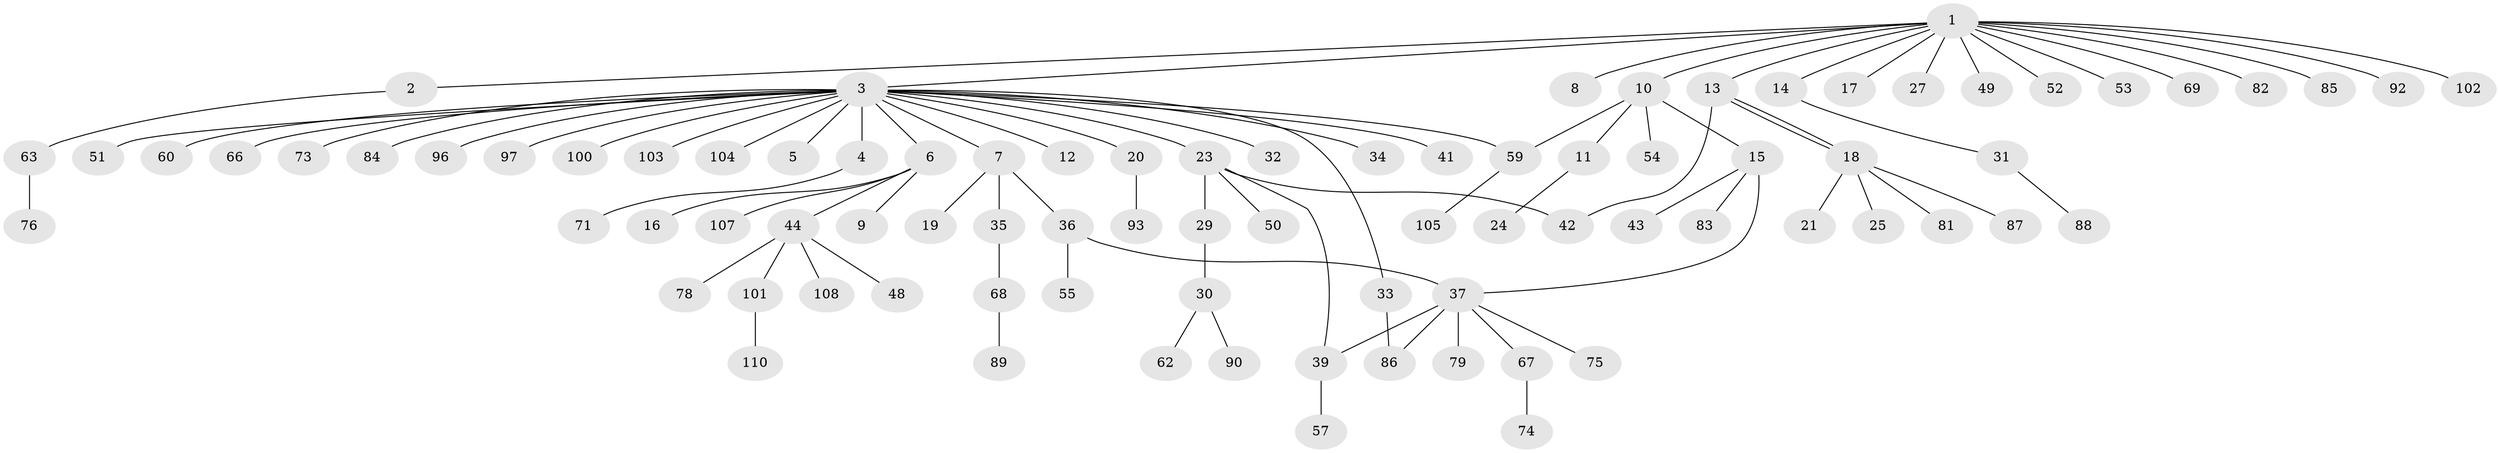 // Generated by graph-tools (version 1.1) at 2025/52/02/27/25 19:52:00]
// undirected, 86 vertices, 91 edges
graph export_dot {
graph [start="1"]
  node [color=gray90,style=filled];
  1 [super="+26"];
  2 [super="+70"];
  3 [super="+40"];
  4;
  5;
  6 [super="+47"];
  7 [super="+98"];
  8;
  9 [super="+99"];
  10;
  11 [super="+95"];
  12;
  13 [super="+28"];
  14 [super="+72"];
  15 [super="+58"];
  16;
  17;
  18 [super="+22"];
  19;
  20;
  21;
  23 [super="+56"];
  24 [super="+91"];
  25 [super="+46"];
  27;
  29;
  30 [super="+106"];
  31 [super="+64"];
  32;
  33;
  34;
  35 [super="+45"];
  36 [super="+38"];
  37 [super="+65"];
  39;
  41;
  42;
  43 [super="+77"];
  44 [super="+61"];
  48;
  49;
  50;
  51;
  52;
  53;
  54;
  55;
  57;
  59 [super="+80"];
  60;
  62;
  63;
  66;
  67;
  68 [super="+112"];
  69;
  71;
  73;
  74;
  75 [super="+94"];
  76;
  78;
  79;
  81;
  82;
  83;
  84;
  85;
  86;
  87;
  88;
  89;
  90;
  92;
  93;
  96;
  97;
  100 [super="+111"];
  101 [super="+109"];
  102;
  103;
  104;
  105;
  107;
  108;
  110;
  1 -- 2;
  1 -- 3;
  1 -- 8;
  1 -- 10;
  1 -- 13;
  1 -- 14;
  1 -- 17;
  1 -- 27;
  1 -- 49;
  1 -- 52;
  1 -- 53;
  1 -- 69;
  1 -- 82;
  1 -- 85;
  1 -- 92;
  1 -- 102;
  2 -- 63;
  3 -- 4;
  3 -- 5;
  3 -- 6;
  3 -- 7;
  3 -- 12;
  3 -- 20;
  3 -- 23;
  3 -- 32;
  3 -- 33;
  3 -- 34;
  3 -- 41;
  3 -- 51;
  3 -- 59;
  3 -- 66;
  3 -- 73;
  3 -- 84;
  3 -- 96;
  3 -- 97;
  3 -- 103;
  3 -- 104;
  3 -- 100;
  3 -- 60;
  4 -- 71;
  6 -- 9;
  6 -- 16;
  6 -- 44;
  6 -- 107;
  7 -- 19;
  7 -- 35;
  7 -- 36;
  10 -- 11;
  10 -- 15;
  10 -- 54;
  10 -- 59;
  11 -- 24;
  13 -- 18;
  13 -- 18;
  13 -- 42;
  14 -- 31;
  15 -- 37;
  15 -- 43;
  15 -- 83;
  18 -- 21;
  18 -- 25;
  18 -- 87;
  18 -- 81;
  20 -- 93;
  23 -- 29;
  23 -- 39;
  23 -- 42;
  23 -- 50;
  29 -- 30;
  30 -- 62;
  30 -- 90;
  31 -- 88;
  33 -- 86;
  35 -- 68;
  36 -- 37;
  36 -- 55;
  37 -- 39;
  37 -- 67;
  37 -- 75;
  37 -- 79;
  37 -- 86;
  39 -- 57;
  44 -- 48;
  44 -- 78;
  44 -- 101;
  44 -- 108;
  59 -- 105;
  63 -- 76;
  67 -- 74;
  68 -- 89;
  101 -- 110;
}
